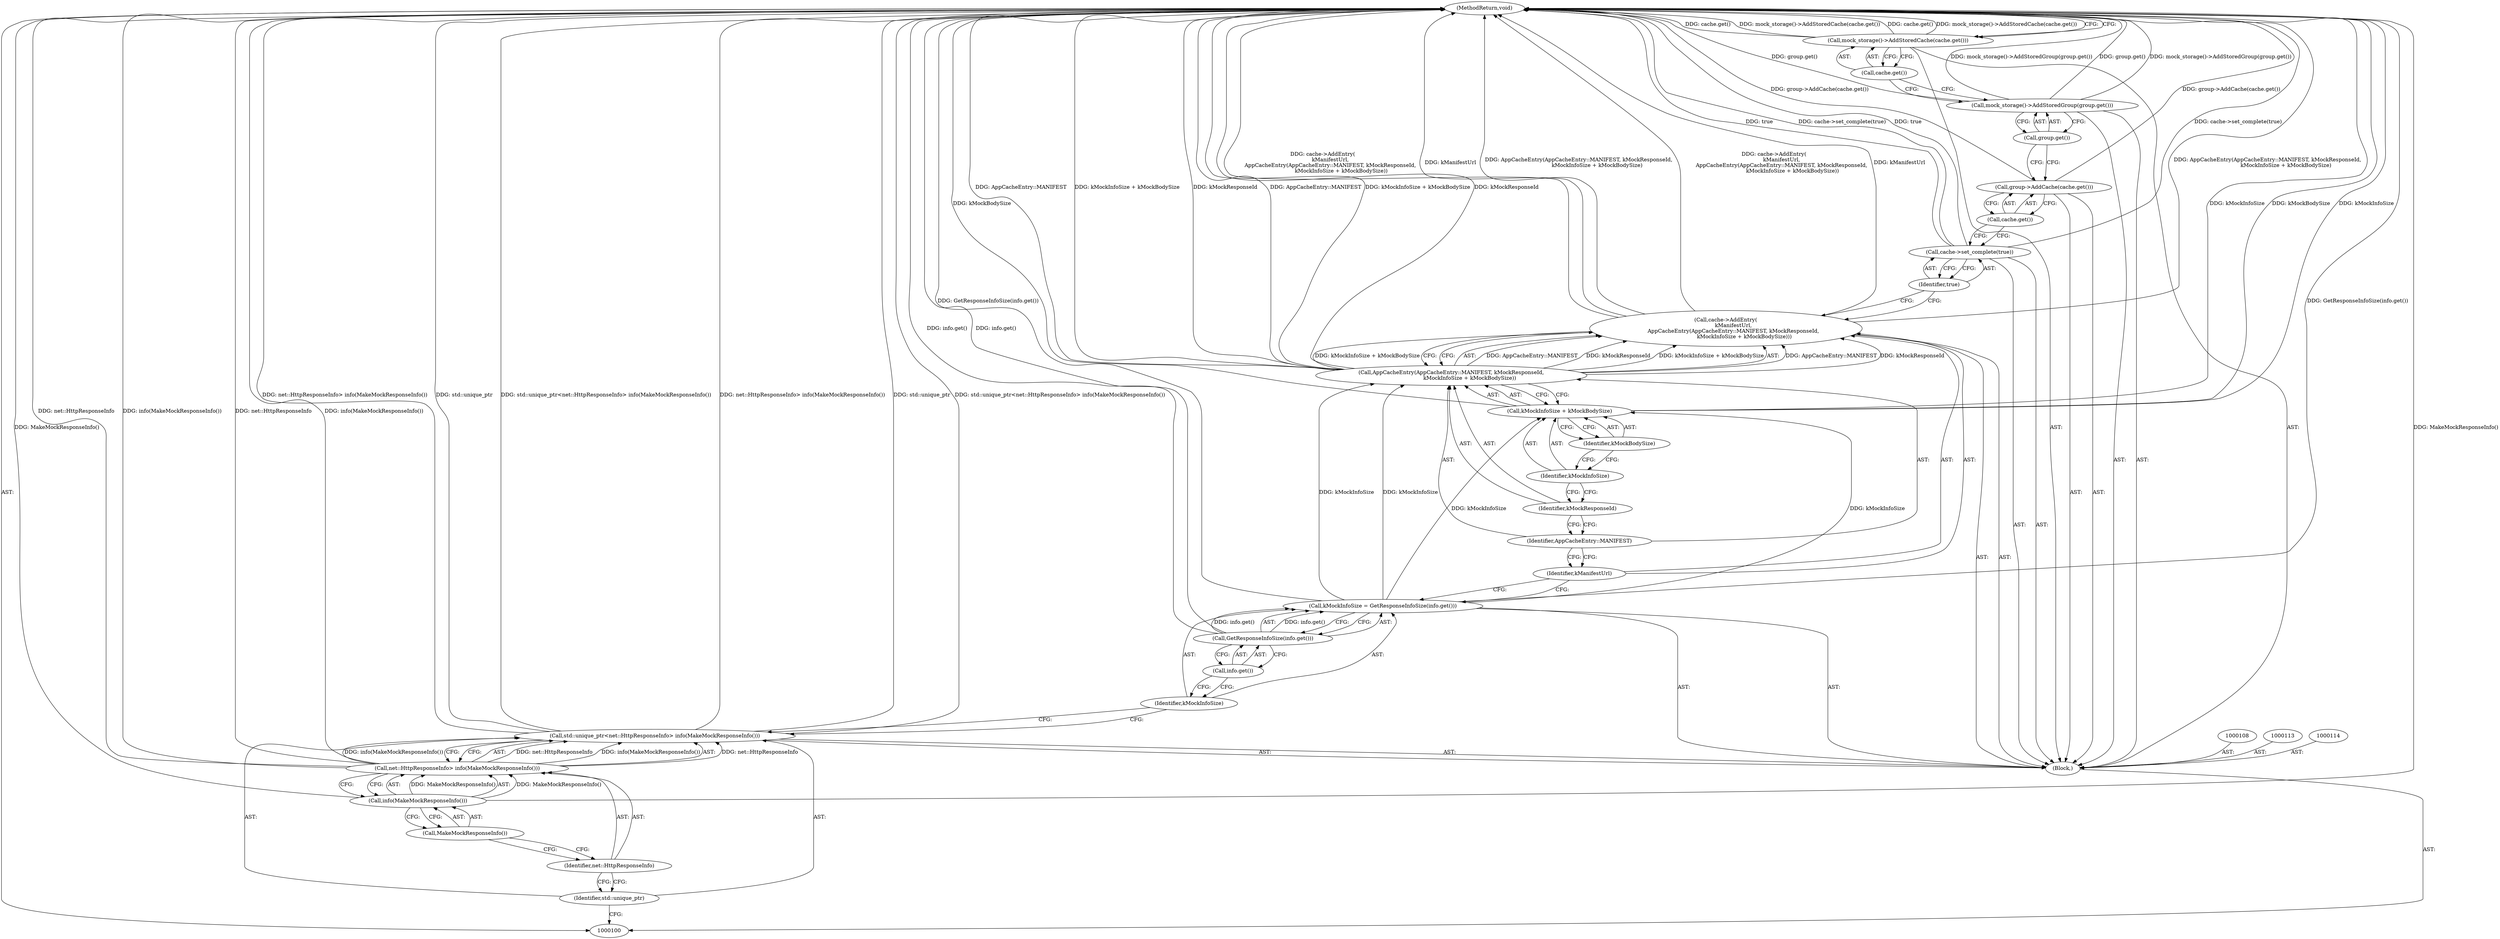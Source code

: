 digraph "1_Chrome_04aaacb936a08d70862d6d9d7e8354721ae46be8_16" {
"1000131" [label="(MethodReturn,void)"];
"1000101" [label="(Block,)"];
"1000116" [label="(Identifier,kManifestUrl)"];
"1000118" [label="(Identifier,AppCacheEntry::MANIFEST)"];
"1000119" [label="(Identifier,kMockResponseId)"];
"1000117" [label="(Call,AppCacheEntry(AppCacheEntry::MANIFEST, kMockResponseId,\n                      kMockInfoSize + kMockBodySize))"];
"1000120" [label="(Call,kMockInfoSize + kMockBodySize)"];
"1000121" [label="(Identifier,kMockInfoSize)"];
"1000122" [label="(Identifier,kMockBodySize)"];
"1000124" [label="(Identifier,true)"];
"1000123" [label="(Call,cache->set_complete(true))"];
"1000126" [label="(Call,cache.get())"];
"1000125" [label="(Call,group->AddCache(cache.get()))"];
"1000128" [label="(Call,group.get())"];
"1000127" [label="(Call,mock_storage()->AddStoredGroup(group.get()))"];
"1000130" [label="(Call,cache.get())"];
"1000129" [label="(Call,mock_storage()->AddStoredCache(cache.get()))"];
"1000104" [label="(Call,net::HttpResponseInfo> info(MakeMockResponseInfo()))"];
"1000105" [label="(Identifier,net::HttpResponseInfo)"];
"1000102" [label="(Call,std::unique_ptr<net::HttpResponseInfo> info(MakeMockResponseInfo()))"];
"1000103" [label="(Identifier,std::unique_ptr)"];
"1000106" [label="(Call,info(MakeMockResponseInfo()))"];
"1000107" [label="(Call,MakeMockResponseInfo())"];
"1000109" [label="(Call,kMockInfoSize = GetResponseInfoSize(info.get()))"];
"1000110" [label="(Identifier,kMockInfoSize)"];
"1000111" [label="(Call,GetResponseInfoSize(info.get()))"];
"1000112" [label="(Call,info.get())"];
"1000115" [label="(Call,cache->AddEntry(\n         kManifestUrl,\n         AppCacheEntry(AppCacheEntry::MANIFEST, kMockResponseId,\n                      kMockInfoSize + kMockBodySize)))"];
"1000131" -> "1000100"  [label="AST: "];
"1000131" -> "1000129"  [label="CFG: "];
"1000115" -> "1000131"  [label="DDG: AppCacheEntry(AppCacheEntry::MANIFEST, kMockResponseId,\n                      kMockInfoSize + kMockBodySize)"];
"1000115" -> "1000131"  [label="DDG: cache->AddEntry(\n         kManifestUrl,\n         AppCacheEntry(AppCacheEntry::MANIFEST, kMockResponseId,\n                      kMockInfoSize + kMockBodySize))"];
"1000115" -> "1000131"  [label="DDG: kManifestUrl"];
"1000129" -> "1000131"  [label="DDG: cache.get()"];
"1000129" -> "1000131"  [label="DDG: mock_storage()->AddStoredCache(cache.get())"];
"1000125" -> "1000131"  [label="DDG: group->AddCache(cache.get())"];
"1000106" -> "1000131"  [label="DDG: MakeMockResponseInfo()"];
"1000102" -> "1000131"  [label="DDG: net::HttpResponseInfo> info(MakeMockResponseInfo())"];
"1000102" -> "1000131"  [label="DDG: std::unique_ptr"];
"1000102" -> "1000131"  [label="DDG: std::unique_ptr<net::HttpResponseInfo> info(MakeMockResponseInfo())"];
"1000104" -> "1000131"  [label="DDG: net::HttpResponseInfo"];
"1000104" -> "1000131"  [label="DDG: info(MakeMockResponseInfo())"];
"1000123" -> "1000131"  [label="DDG: cache->set_complete(true)"];
"1000123" -> "1000131"  [label="DDG: true"];
"1000127" -> "1000131"  [label="DDG: mock_storage()->AddStoredGroup(group.get())"];
"1000127" -> "1000131"  [label="DDG: group.get()"];
"1000117" -> "1000131"  [label="DDG: AppCacheEntry::MANIFEST"];
"1000117" -> "1000131"  [label="DDG: kMockInfoSize + kMockBodySize"];
"1000117" -> "1000131"  [label="DDG: kMockResponseId"];
"1000120" -> "1000131"  [label="DDG: kMockBodySize"];
"1000120" -> "1000131"  [label="DDG: kMockInfoSize"];
"1000111" -> "1000131"  [label="DDG: info.get()"];
"1000109" -> "1000131"  [label="DDG: GetResponseInfoSize(info.get())"];
"1000101" -> "1000100"  [label="AST: "];
"1000102" -> "1000101"  [label="AST: "];
"1000108" -> "1000101"  [label="AST: "];
"1000109" -> "1000101"  [label="AST: "];
"1000113" -> "1000101"  [label="AST: "];
"1000114" -> "1000101"  [label="AST: "];
"1000115" -> "1000101"  [label="AST: "];
"1000123" -> "1000101"  [label="AST: "];
"1000125" -> "1000101"  [label="AST: "];
"1000127" -> "1000101"  [label="AST: "];
"1000129" -> "1000101"  [label="AST: "];
"1000116" -> "1000115"  [label="AST: "];
"1000116" -> "1000109"  [label="CFG: "];
"1000118" -> "1000116"  [label="CFG: "];
"1000118" -> "1000117"  [label="AST: "];
"1000118" -> "1000116"  [label="CFG: "];
"1000119" -> "1000118"  [label="CFG: "];
"1000119" -> "1000117"  [label="AST: "];
"1000119" -> "1000118"  [label="CFG: "];
"1000121" -> "1000119"  [label="CFG: "];
"1000117" -> "1000115"  [label="AST: "];
"1000117" -> "1000120"  [label="CFG: "];
"1000118" -> "1000117"  [label="AST: "];
"1000119" -> "1000117"  [label="AST: "];
"1000120" -> "1000117"  [label="AST: "];
"1000115" -> "1000117"  [label="CFG: "];
"1000117" -> "1000131"  [label="DDG: AppCacheEntry::MANIFEST"];
"1000117" -> "1000131"  [label="DDG: kMockInfoSize + kMockBodySize"];
"1000117" -> "1000131"  [label="DDG: kMockResponseId"];
"1000117" -> "1000115"  [label="DDG: AppCacheEntry::MANIFEST"];
"1000117" -> "1000115"  [label="DDG: kMockResponseId"];
"1000117" -> "1000115"  [label="DDG: kMockInfoSize + kMockBodySize"];
"1000109" -> "1000117"  [label="DDG: kMockInfoSize"];
"1000120" -> "1000117"  [label="AST: "];
"1000120" -> "1000122"  [label="CFG: "];
"1000121" -> "1000120"  [label="AST: "];
"1000122" -> "1000120"  [label="AST: "];
"1000117" -> "1000120"  [label="CFG: "];
"1000120" -> "1000131"  [label="DDG: kMockBodySize"];
"1000120" -> "1000131"  [label="DDG: kMockInfoSize"];
"1000109" -> "1000120"  [label="DDG: kMockInfoSize"];
"1000121" -> "1000120"  [label="AST: "];
"1000121" -> "1000119"  [label="CFG: "];
"1000122" -> "1000121"  [label="CFG: "];
"1000122" -> "1000120"  [label="AST: "];
"1000122" -> "1000121"  [label="CFG: "];
"1000120" -> "1000122"  [label="CFG: "];
"1000124" -> "1000123"  [label="AST: "];
"1000124" -> "1000115"  [label="CFG: "];
"1000123" -> "1000124"  [label="CFG: "];
"1000123" -> "1000101"  [label="AST: "];
"1000123" -> "1000124"  [label="CFG: "];
"1000124" -> "1000123"  [label="AST: "];
"1000126" -> "1000123"  [label="CFG: "];
"1000123" -> "1000131"  [label="DDG: cache->set_complete(true)"];
"1000123" -> "1000131"  [label="DDG: true"];
"1000126" -> "1000125"  [label="AST: "];
"1000126" -> "1000123"  [label="CFG: "];
"1000125" -> "1000126"  [label="CFG: "];
"1000125" -> "1000101"  [label="AST: "];
"1000125" -> "1000126"  [label="CFG: "];
"1000126" -> "1000125"  [label="AST: "];
"1000128" -> "1000125"  [label="CFG: "];
"1000125" -> "1000131"  [label="DDG: group->AddCache(cache.get())"];
"1000128" -> "1000127"  [label="AST: "];
"1000128" -> "1000125"  [label="CFG: "];
"1000127" -> "1000128"  [label="CFG: "];
"1000127" -> "1000101"  [label="AST: "];
"1000127" -> "1000128"  [label="CFG: "];
"1000128" -> "1000127"  [label="AST: "];
"1000130" -> "1000127"  [label="CFG: "];
"1000127" -> "1000131"  [label="DDG: mock_storage()->AddStoredGroup(group.get())"];
"1000127" -> "1000131"  [label="DDG: group.get()"];
"1000130" -> "1000129"  [label="AST: "];
"1000130" -> "1000127"  [label="CFG: "];
"1000129" -> "1000130"  [label="CFG: "];
"1000129" -> "1000101"  [label="AST: "];
"1000129" -> "1000130"  [label="CFG: "];
"1000130" -> "1000129"  [label="AST: "];
"1000131" -> "1000129"  [label="CFG: "];
"1000129" -> "1000131"  [label="DDG: cache.get()"];
"1000129" -> "1000131"  [label="DDG: mock_storage()->AddStoredCache(cache.get())"];
"1000104" -> "1000102"  [label="AST: "];
"1000104" -> "1000106"  [label="CFG: "];
"1000105" -> "1000104"  [label="AST: "];
"1000106" -> "1000104"  [label="AST: "];
"1000102" -> "1000104"  [label="CFG: "];
"1000104" -> "1000131"  [label="DDG: net::HttpResponseInfo"];
"1000104" -> "1000131"  [label="DDG: info(MakeMockResponseInfo())"];
"1000104" -> "1000102"  [label="DDG: net::HttpResponseInfo"];
"1000104" -> "1000102"  [label="DDG: info(MakeMockResponseInfo())"];
"1000106" -> "1000104"  [label="DDG: MakeMockResponseInfo()"];
"1000105" -> "1000104"  [label="AST: "];
"1000105" -> "1000103"  [label="CFG: "];
"1000107" -> "1000105"  [label="CFG: "];
"1000102" -> "1000101"  [label="AST: "];
"1000102" -> "1000104"  [label="CFG: "];
"1000103" -> "1000102"  [label="AST: "];
"1000104" -> "1000102"  [label="AST: "];
"1000110" -> "1000102"  [label="CFG: "];
"1000102" -> "1000131"  [label="DDG: net::HttpResponseInfo> info(MakeMockResponseInfo())"];
"1000102" -> "1000131"  [label="DDG: std::unique_ptr"];
"1000102" -> "1000131"  [label="DDG: std::unique_ptr<net::HttpResponseInfo> info(MakeMockResponseInfo())"];
"1000104" -> "1000102"  [label="DDG: net::HttpResponseInfo"];
"1000104" -> "1000102"  [label="DDG: info(MakeMockResponseInfo())"];
"1000103" -> "1000102"  [label="AST: "];
"1000103" -> "1000100"  [label="CFG: "];
"1000105" -> "1000103"  [label="CFG: "];
"1000106" -> "1000104"  [label="AST: "];
"1000106" -> "1000107"  [label="CFG: "];
"1000107" -> "1000106"  [label="AST: "];
"1000104" -> "1000106"  [label="CFG: "];
"1000106" -> "1000131"  [label="DDG: MakeMockResponseInfo()"];
"1000106" -> "1000104"  [label="DDG: MakeMockResponseInfo()"];
"1000107" -> "1000106"  [label="AST: "];
"1000107" -> "1000105"  [label="CFG: "];
"1000106" -> "1000107"  [label="CFG: "];
"1000109" -> "1000101"  [label="AST: "];
"1000109" -> "1000111"  [label="CFG: "];
"1000110" -> "1000109"  [label="AST: "];
"1000111" -> "1000109"  [label="AST: "];
"1000116" -> "1000109"  [label="CFG: "];
"1000109" -> "1000131"  [label="DDG: GetResponseInfoSize(info.get())"];
"1000111" -> "1000109"  [label="DDG: info.get()"];
"1000109" -> "1000117"  [label="DDG: kMockInfoSize"];
"1000109" -> "1000120"  [label="DDG: kMockInfoSize"];
"1000110" -> "1000109"  [label="AST: "];
"1000110" -> "1000102"  [label="CFG: "];
"1000112" -> "1000110"  [label="CFG: "];
"1000111" -> "1000109"  [label="AST: "];
"1000111" -> "1000112"  [label="CFG: "];
"1000112" -> "1000111"  [label="AST: "];
"1000109" -> "1000111"  [label="CFG: "];
"1000111" -> "1000131"  [label="DDG: info.get()"];
"1000111" -> "1000109"  [label="DDG: info.get()"];
"1000112" -> "1000111"  [label="AST: "];
"1000112" -> "1000110"  [label="CFG: "];
"1000111" -> "1000112"  [label="CFG: "];
"1000115" -> "1000101"  [label="AST: "];
"1000115" -> "1000117"  [label="CFG: "];
"1000116" -> "1000115"  [label="AST: "];
"1000117" -> "1000115"  [label="AST: "];
"1000124" -> "1000115"  [label="CFG: "];
"1000115" -> "1000131"  [label="DDG: AppCacheEntry(AppCacheEntry::MANIFEST, kMockResponseId,\n                      kMockInfoSize + kMockBodySize)"];
"1000115" -> "1000131"  [label="DDG: cache->AddEntry(\n         kManifestUrl,\n         AppCacheEntry(AppCacheEntry::MANIFEST, kMockResponseId,\n                      kMockInfoSize + kMockBodySize))"];
"1000115" -> "1000131"  [label="DDG: kManifestUrl"];
"1000117" -> "1000115"  [label="DDG: AppCacheEntry::MANIFEST"];
"1000117" -> "1000115"  [label="DDG: kMockResponseId"];
"1000117" -> "1000115"  [label="DDG: kMockInfoSize + kMockBodySize"];
}
